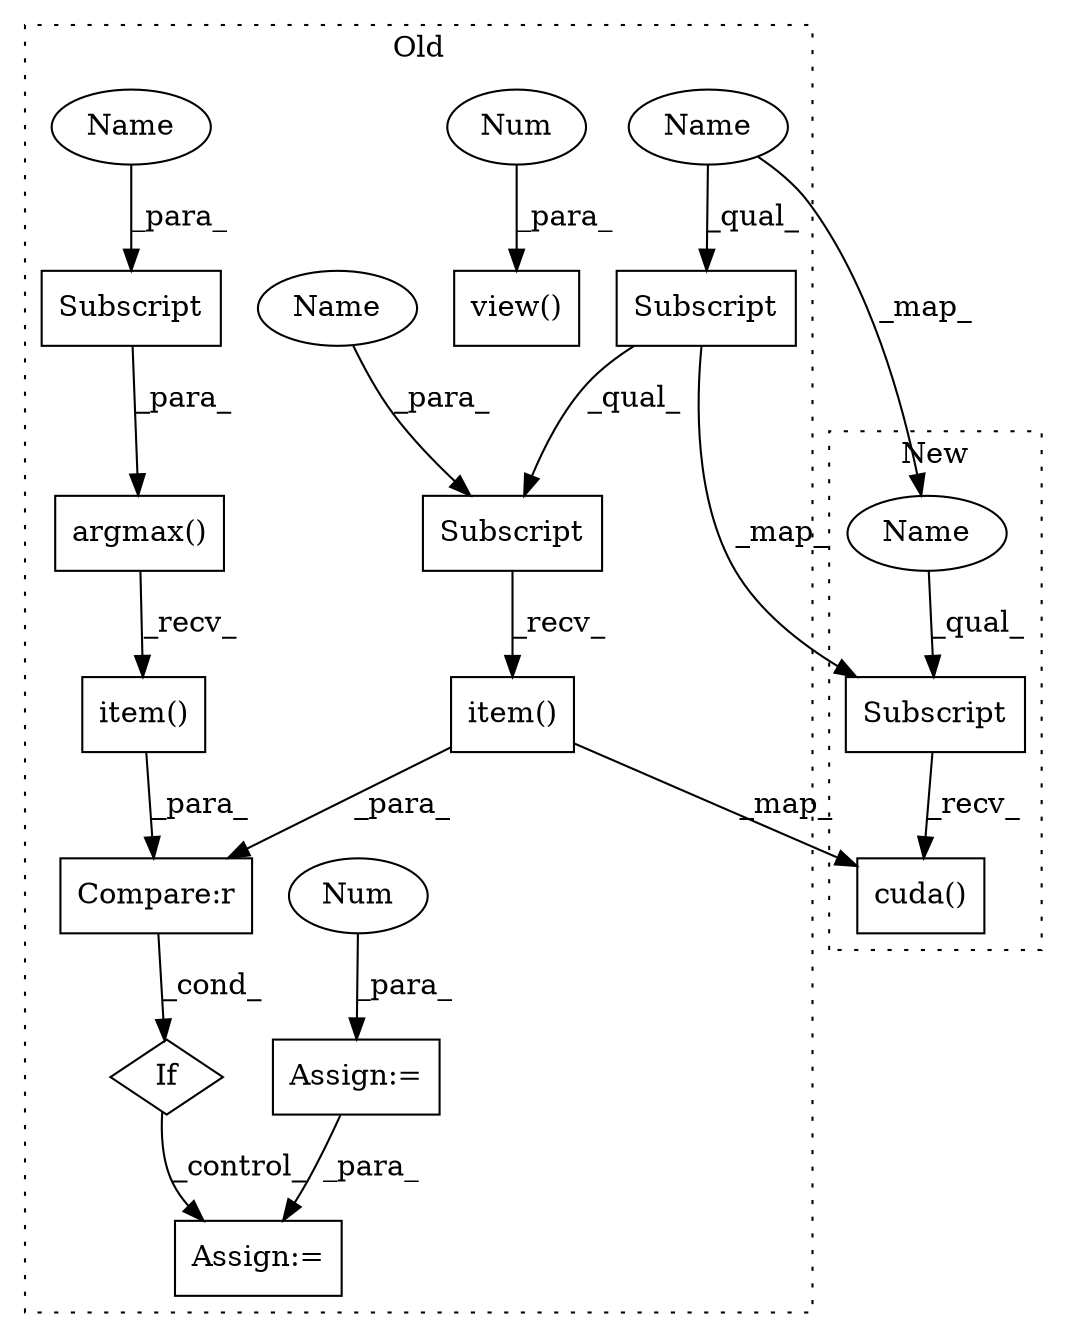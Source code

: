 digraph G {
subgraph cluster0 {
1 [label="item()" a="75" s="4839" l="15" shape="box"];
3 [label="Assign:=" a="68" s="4887" l="4" shape="box"];
4 [label="Subscript" a="63" s="4839,0" l="5,0" shape="box"];
6 [label="If" a="96" s="4805" l="3" shape="diamond"];
7 [label="Compare:r" a="40" s="4808" l="46" shape="box"];
8 [label="Subscript" a="63" s="4839,0" l="8,0" shape="box"];
9 [label="view()" a="75" s="4641,4654" l="11,1" shape="box"];
10 [label="argmax()" a="75" s="4808,4827" l="13,1" shape="box"];
11 [label="Subscript" a="63" s="4821,0" l="6,0" shape="box"];
12 [label="item()" a="75" s="4808" l="27" shape="box"];
13 [label="Num" a="76" s="4652" l="2" shape="ellipse"];
14 [label="Assign:=" a="68" s="4268" l="3" shape="box"];
15 [label="Num" a="76" s="4271" l="1" shape="ellipse"];
16 [label="Name" a="87" s="4839" l="1" shape="ellipse"];
17 [label="Name" a="87" s="4825" l="1" shape="ellipse"];
18 [label="Name" a="87" s="4845" l="1" shape="ellipse"];
label = "Old";
style="dotted";
}
subgraph cluster1 {
2 [label="cuda()" a="75" s="4529" l="12" shape="box"];
5 [label="Subscript" a="63" s="4529,0" l="5,0" shape="box"];
19 [label="Name" a="87" s="4529" l="1" shape="ellipse"];
label = "New";
style="dotted";
}
1 -> 2 [label="_map_"];
1 -> 7 [label="_para_"];
4 -> 8 [label="_qual_"];
4 -> 5 [label="_map_"];
5 -> 2 [label="_recv_"];
6 -> 3 [label="_control_"];
7 -> 6 [label="_cond_"];
8 -> 1 [label="_recv_"];
10 -> 12 [label="_recv_"];
11 -> 10 [label="_para_"];
12 -> 7 [label="_para_"];
13 -> 9 [label="_para_"];
14 -> 3 [label="_para_"];
15 -> 14 [label="_para_"];
16 -> 19 [label="_map_"];
16 -> 4 [label="_qual_"];
17 -> 11 [label="_para_"];
18 -> 8 [label="_para_"];
19 -> 5 [label="_qual_"];
}